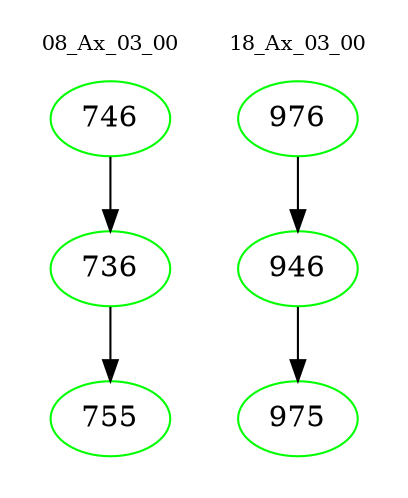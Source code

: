 digraph{
subgraph cluster_0 {
color = white
label = "08_Ax_03_00";
fontsize=10;
T0_746 [label="746", color="green"]
T0_746 -> T0_736 [color="black"]
T0_736 [label="736", color="green"]
T0_736 -> T0_755 [color="black"]
T0_755 [label="755", color="green"]
}
subgraph cluster_1 {
color = white
label = "18_Ax_03_00";
fontsize=10;
T1_976 [label="976", color="green"]
T1_976 -> T1_946 [color="black"]
T1_946 [label="946", color="green"]
T1_946 -> T1_975 [color="black"]
T1_975 [label="975", color="green"]
}
}

